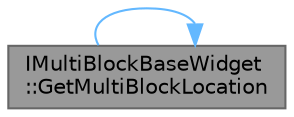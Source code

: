 digraph "IMultiBlockBaseWidget::GetMultiBlockLocation"
{
 // INTERACTIVE_SVG=YES
 // LATEX_PDF_SIZE
  bgcolor="transparent";
  edge [fontname=Helvetica,fontsize=10,labelfontname=Helvetica,labelfontsize=10];
  node [fontname=Helvetica,fontsize=10,shape=box,height=0.2,width=0.4];
  rankdir="LR";
  Node1 [id="Node000001",label="IMultiBlockBaseWidget\l::GetMultiBlockLocation",height=0.2,width=0.4,color="gray40", fillcolor="grey60", style="filled", fontcolor="black",tooltip="Returns this MultiBlocks location."];
  Node1 -> Node1 [id="edge1_Node000001_Node000001",color="steelblue1",style="solid",tooltip=" "];
}
